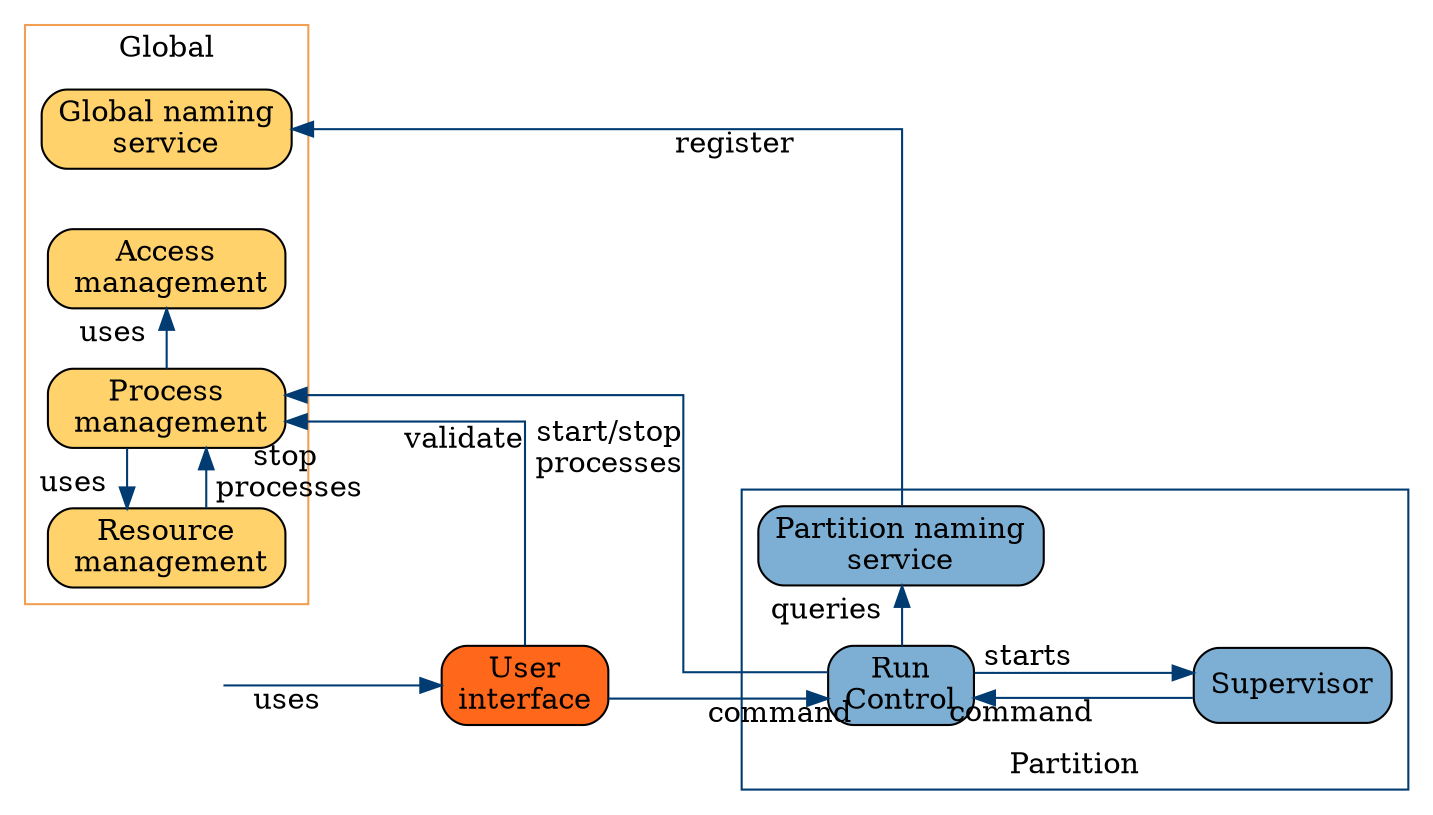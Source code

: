 digraph control {
        nodesep=0.4
        ranksep=1.
        rankdir=LR
        splines=ortho
        node[shape=box,style=rounded]
        edge[color="#003b71"]
        subgraph cluster_gl {
                label="Global"
                color="#f19f53"
                node[style="rounded,filled",fillcolor="#ffd26c"]
                {rank=same;
                        gns[label="Global naming\nservice"];
                        rm[label="Resource\n management"];
                        pm[label="Process\n management"];
                        am[label="Access\n management"]}

        }
        subgraph cluster_part {
                label="Partition"
                labelloc=bottom;
                color="#003b71"
                node[style="rounded,filled",fillcolor="#7daed3"]
                pns[label="Partition naming\nservice"];
                super[label="Supervisor"];
                rc[label="Run\nControl"];
                {rank=same;
                        rc,pns}
        }
        human[label="",image="human-right.png",shape=plaintext]
        ui[label="User\ninterface",style="rounded,filled",fillcolor="#ff671b"];

        edge[constraint=false];
        pns->gns[xlabel="register"]
        rc->pm[xlabel="start/stop\nprocesses"]
        //ui->am
        //ui->rm
        ui->pm[xlabel="validate"]
        edge[constraint=true];
        rc->pns[xlabel="queries  "]
        rc->super[xlabel="starts"]
        super->rc[xlabel=" command"]
        ui->rc[xlabel="command"]

        pm->am[xlabel="uses  "]
        rm->pm[dir=back,xlabel="uses  "]
        rm->pm[xlabel="stop\n processes"]
        human->ui[xlabel="uses"]
}
